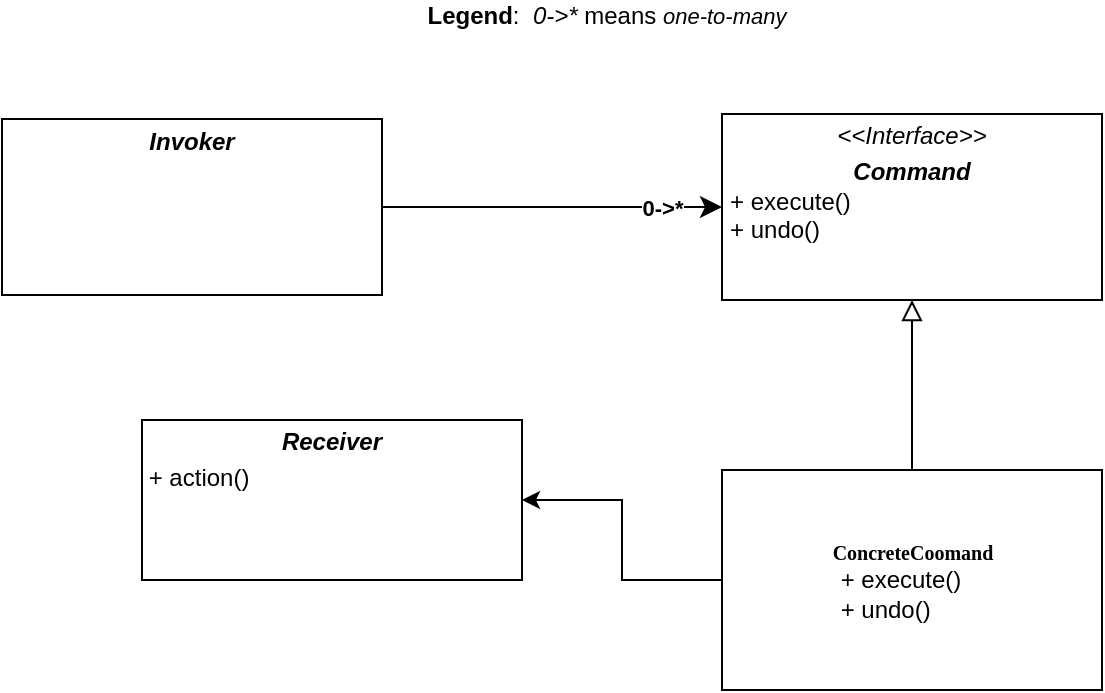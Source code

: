 <mxfile version="13.6.2" type="device"><diagram name="Page-1" id="c4acf3e9-155e-7222-9cf6-157b1a14988f"><mxGraphModel dx="1086" dy="806" grid="1" gridSize="10" guides="1" tooltips="1" connect="1" arrows="1" fold="1" page="1" pageScale="1" pageWidth="850" pageHeight="1100" background="none" math="0" shadow="0"><root><mxCell id="0"/><mxCell id="1" parent="0"/><mxCell id="5d2195bd80daf111-15" value="&lt;p style=&quot;margin: 0px ; margin-top: 4px ; text-align: center&quot;&gt;&lt;i&gt;&amp;lt;&amp;lt;Interface&amp;gt;&amp;gt;&lt;/i&gt;&lt;/p&gt;&lt;p style=&quot;margin: 0px ; margin-top: 4px ; text-align: center&quot;&gt;&lt;b&gt;&lt;i&gt;Command&lt;/i&gt;&lt;/b&gt;&lt;/p&gt;&lt;p style=&quot;margin: 0px 0px 0px 4px&quot;&gt;+ execute()&lt;/p&gt;&lt;p style=&quot;margin: 0px 0px 0px 4px&quot;&gt;+ undo()&lt;/p&gt;" style="verticalAlign=top;align=left;overflow=fill;fontSize=12;fontFamily=Helvetica;html=1;rounded=0;shadow=0;comic=0;labelBackgroundColor=none;strokeWidth=1" parent="1" vertex="1"><mxGeometry x="420" y="87" width="190" height="93" as="geometry"/></mxCell><mxCell id="w-ZyoW__XgaW2lL5cO4P-3" value="&lt;b&gt;0-&amp;gt;*&lt;/b&gt;" style="edgeStyle=orthogonalEdgeStyle;rounded=0;orthogonalLoop=1;jettySize=auto;html=1;endSize=8;" parent="1" source="5d2195bd80daf111-18" target="5d2195bd80daf111-15" edge="1"><mxGeometry x="0.647" relative="1" as="geometry"><mxPoint as="offset"/></mxGeometry></mxCell><mxCell id="5d2195bd80daf111-18" value="&lt;p style=&quot;margin: 4px 0px 0px ; text-align: center&quot;&gt;&lt;b style=&quot;text-align: left&quot;&gt;&lt;i&gt;Invoker&lt;/i&gt;&lt;/b&gt;&lt;br&gt;&lt;/p&gt;&lt;p style=&quot;margin: 0px ; margin-top: 4px ; text-align: center&quot;&gt;&lt;/p&gt;&lt;p style=&quot;margin: 0px 0px 0px 4px&quot;&gt;&lt;br&gt;&lt;/p&gt;" style="verticalAlign=top;align=left;overflow=fill;fontSize=12;fontFamily=Helvetica;html=1;rounded=0;shadow=0;comic=0;labelBackgroundColor=none;strokeWidth=1" parent="1" vertex="1"><mxGeometry x="60" y="89.5" width="190" height="88" as="geometry"/></mxCell><mxCell id="w-ZyoW__XgaW2lL5cO4P-6" value="" style="edgeStyle=orthogonalEdgeStyle;rounded=0;orthogonalLoop=1;jettySize=auto;html=1;endArrow=block;endFill=0;endSize=8;exitX=0.5;exitY=0;exitDx=0;exitDy=0;" parent="1" source="w-ZyoW__XgaW2lL5cO4P-1" target="5d2195bd80daf111-15" edge="1"><mxGeometry relative="1" as="geometry"><Array as="points"><mxPoint x="515" y="220"/><mxPoint x="515" y="220"/></Array></mxGeometry></mxCell><mxCell id="11h1HxWe6P8EJY-TNIrx-2" style="edgeStyle=orthogonalEdgeStyle;rounded=0;orthogonalLoop=1;jettySize=auto;html=1;entryX=1;entryY=0.5;entryDx=0;entryDy=0;" edge="1" parent="1" source="w-ZyoW__XgaW2lL5cO4P-1" target="11h1HxWe6P8EJY-TNIrx-1"><mxGeometry relative="1" as="geometry"/></mxCell><mxCell id="w-ZyoW__XgaW2lL5cO4P-1" value="&lt;b&gt;ConcreteCoomand&lt;/b&gt;&lt;span style=&quot;font-family: &amp;#34;helvetica&amp;#34; ; font-size: 12px&quot;&gt;&lt;br&gt;&lt;div style=&quot;text-align: left&quot;&gt;&lt;p style=&quot;font-family: &amp;#34;helvetica&amp;#34; ; margin: 0px 0px 0px 4px&quot;&gt;+ execute()&lt;/p&gt;&lt;p style=&quot;font-family: &amp;#34;helvetica&amp;#34; ; margin: 0px 0px 0px 4px&quot;&gt;+ undo()&lt;/p&gt;&lt;/div&gt;&lt;/span&gt;" style="html=1;rounded=0;shadow=0;comic=0;labelBackgroundColor=none;strokeWidth=1;fontFamily=Verdana;fontSize=10;align=center;" parent="1" vertex="1"><mxGeometry x="420" y="265" width="190" height="110" as="geometry"/></mxCell><mxCell id="FdYAq6zSAQ-hKQZY5bbK-1" value="&lt;b&gt;Legend&lt;/b&gt;:&amp;nbsp; &lt;i&gt;0-&amp;gt;*&lt;/i&gt; means&amp;nbsp;&lt;span style=&quot;font-size: 11px ; background-color: rgb(255 , 255 , 255)&quot;&gt;&lt;i&gt;one-to-many&lt;/i&gt;&lt;/span&gt;&lt;br&gt;&amp;nbsp;" style="text;html=1;strokeColor=none;fillColor=none;align=center;verticalAlign=middle;whiteSpace=wrap;rounded=0;" parent="1" vertex="1"><mxGeometry x="265" y="30" width="195" height="30" as="geometry"/></mxCell><mxCell id="11h1HxWe6P8EJY-TNIrx-1" value="&lt;p style=&quot;margin: 4px 0px 0px ; text-align: center&quot;&gt;&lt;b&gt;&lt;i&gt;Receiver&lt;/i&gt;&lt;/b&gt;&lt;/p&gt;&lt;p style=&quot;margin: 4px 0px 0px&quot;&gt;&lt;b style=&quot;font-style: italic&quot;&gt;&amp;nbsp;&lt;/b&gt;+ action()&lt;/p&gt;" style="verticalAlign=top;align=left;overflow=fill;fontSize=12;fontFamily=Helvetica;html=1;rounded=0;shadow=0;comic=0;labelBackgroundColor=none;strokeWidth=1" vertex="1" parent="1"><mxGeometry x="130" y="240" width="190" height="80" as="geometry"/></mxCell></root></mxGraphModel></diagram></mxfile>